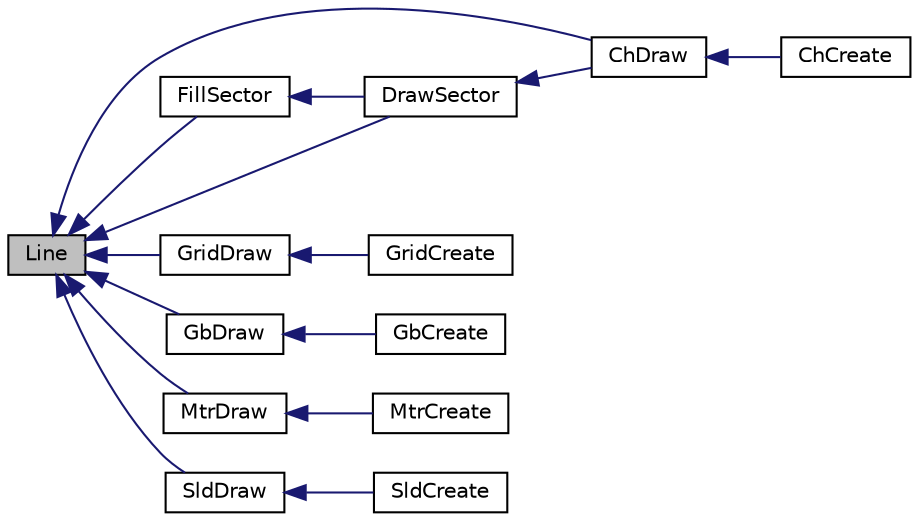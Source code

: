 digraph "Line"
{
  edge [fontname="Helvetica",fontsize="10",labelfontname="Helvetica",labelfontsize="10"];
  node [fontname="Helvetica",fontsize="10",shape=record];
  rankdir="LR";
  Node1 [label="Line",height=0.2,width=0.4,color="black", fillcolor="grey75", style="filled", fontcolor="black"];
  Node1 -> Node2 [dir="back",color="midnightblue",fontsize="10",style="solid",fontname="Helvetica"];
  Node2 [label="ChDraw",height=0.2,width=0.4,color="black", fillcolor="white", style="filled",URL="$_chart_8h.html#ae94d3144d62a125f960cc138130721bb"];
  Node2 -> Node3 [dir="back",color="midnightblue",fontsize="10",style="solid",fontname="Helvetica"];
  Node3 [label="ChCreate",height=0.2,width=0.4,color="black", fillcolor="white", style="filled",URL="$_chart_8h.html#a5acd1aa33b2b87e8c6d976c1bcdfadf9"];
  Node1 -> Node4 [dir="back",color="midnightblue",fontsize="10",style="solid",fontname="Helvetica"];
  Node4 [label="FillSector",height=0.2,width=0.4,color="black", fillcolor="white", style="filled",URL="$_chart_8c.html#a89264747cc125838e7bb55e32e48ca64"];
  Node4 -> Node5 [dir="back",color="midnightblue",fontsize="10",style="solid",fontname="Helvetica"];
  Node5 [label="DrawSector",height=0.2,width=0.4,color="black", fillcolor="white", style="filled",URL="$_chart_8c.html#a5bef85db8cd47bdd293137c428662d62"];
  Node5 -> Node2 [dir="back",color="midnightblue",fontsize="10",style="solid",fontname="Helvetica"];
  Node1 -> Node5 [dir="back",color="midnightblue",fontsize="10",style="solid",fontname="Helvetica"];
  Node1 -> Node6 [dir="back",color="midnightblue",fontsize="10",style="solid",fontname="Helvetica"];
  Node6 [label="GridDraw",height=0.2,width=0.4,color="black", fillcolor="white", style="filled",URL="$_grid_8h.html#a4cf2e40a4862e15e2bb5bb96d947305d"];
  Node6 -> Node7 [dir="back",color="midnightblue",fontsize="10",style="solid",fontname="Helvetica"];
  Node7 [label="GridCreate",height=0.2,width=0.4,color="black", fillcolor="white", style="filled",URL="$_grid_8h.html#a5ad337d7eee0d24aa7f9e3969b6097f7"];
  Node1 -> Node8 [dir="back",color="midnightblue",fontsize="10",style="solid",fontname="Helvetica"];
  Node8 [label="GbDraw",height=0.2,width=0.4,color="black", fillcolor="white", style="filled",URL="$_group_box_8h.html#a84fe13f36303d7b376661bc85d84e96c"];
  Node8 -> Node9 [dir="back",color="midnightblue",fontsize="10",style="solid",fontname="Helvetica"];
  Node9 [label="GbCreate",height=0.2,width=0.4,color="black", fillcolor="white", style="filled",URL="$_group_box_8h.html#a7220ab2de823b032295d018d3de04915"];
  Node1 -> Node10 [dir="back",color="midnightblue",fontsize="10",style="solid",fontname="Helvetica"];
  Node10 [label="MtrDraw",height=0.2,width=0.4,color="black", fillcolor="white", style="filled",URL="$_meter_8h.html#a8b28060425794f091c24f355326272dd"];
  Node10 -> Node11 [dir="back",color="midnightblue",fontsize="10",style="solid",fontname="Helvetica"];
  Node11 [label="MtrCreate",height=0.2,width=0.4,color="black", fillcolor="white", style="filled",URL="$_meter_8h.html#ab024a60648ca28bfb3ef8180df871ca0"];
  Node1 -> Node12 [dir="back",color="midnightblue",fontsize="10",style="solid",fontname="Helvetica"];
  Node12 [label="SldDraw",height=0.2,width=0.4,color="black", fillcolor="white", style="filled",URL="$_slider_8h.html#a7c047563deea387da3510b081ccc2bd9"];
  Node12 -> Node13 [dir="back",color="midnightblue",fontsize="10",style="solid",fontname="Helvetica"];
  Node13 [label="SldCreate",height=0.2,width=0.4,color="black", fillcolor="white", style="filled",URL="$_slider_8h.html#a2c24b3f670799ef372288caba9811afd"];
}
